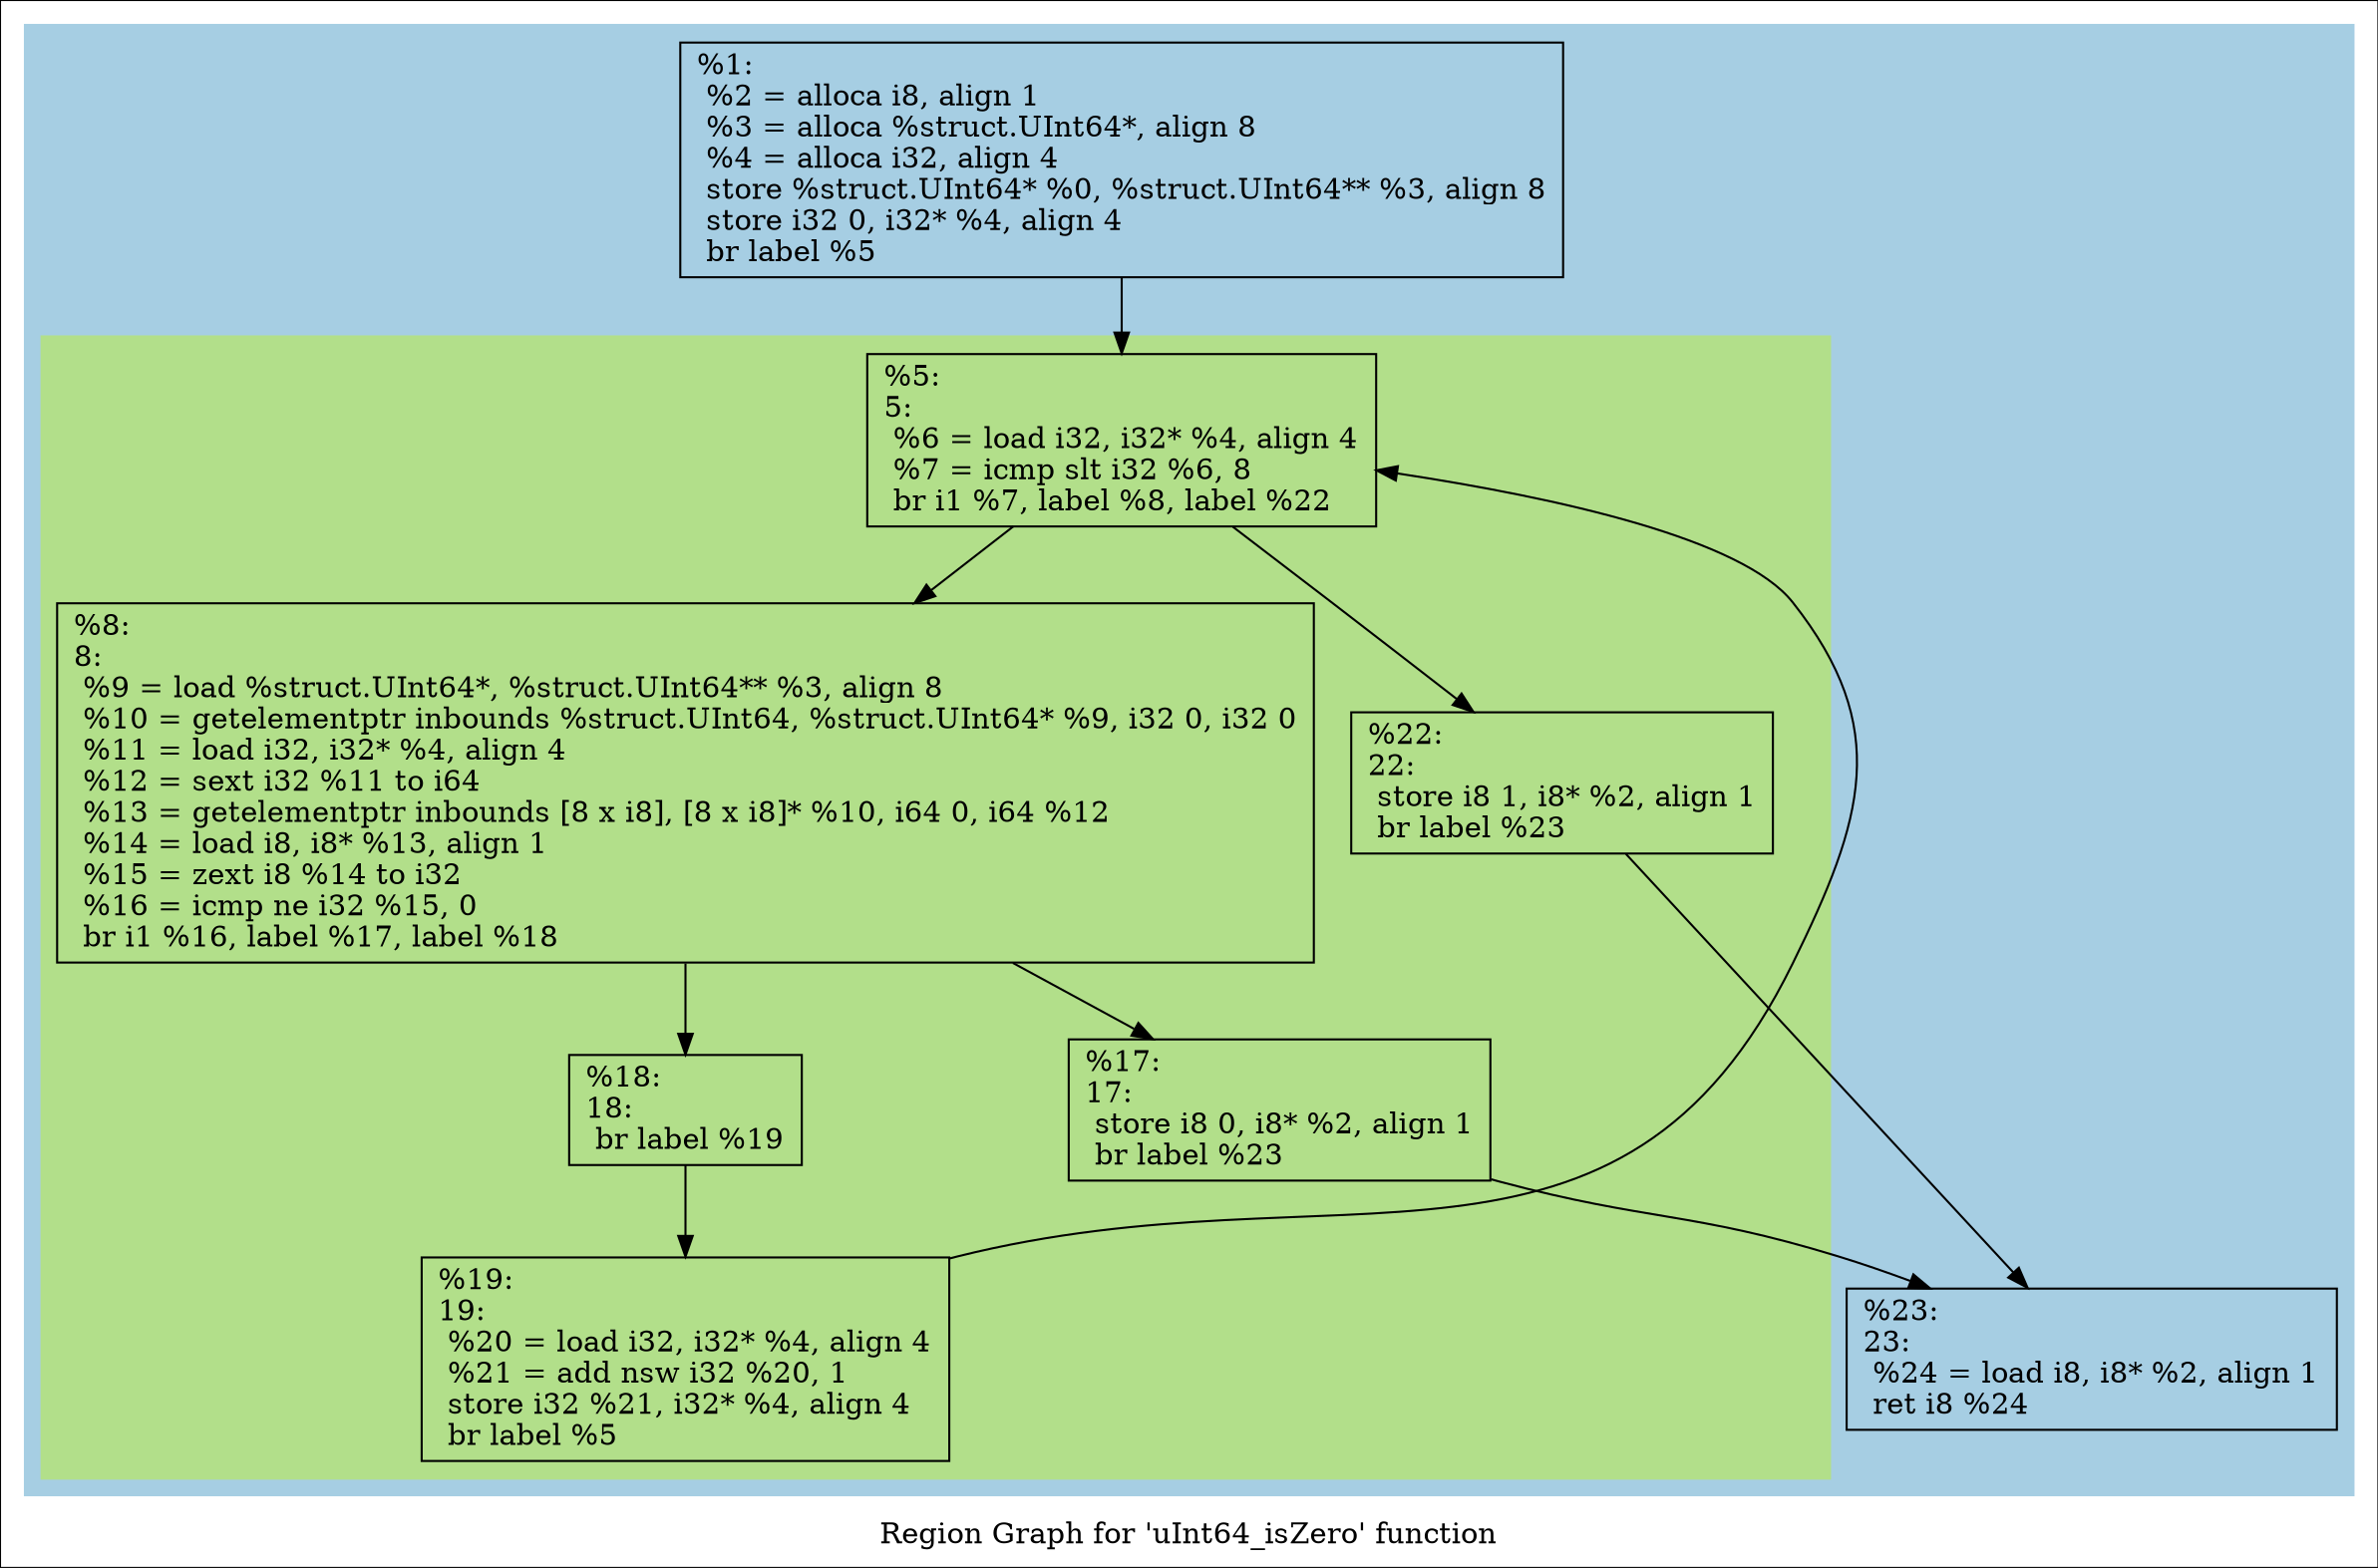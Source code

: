 digraph "Region Graph for 'uInt64_isZero' function" {
	label="Region Graph for 'uInt64_isZero' function";

	Node0x280f610 [shape=record,label="{%1:\l  %2 = alloca i8, align 1\l  %3 = alloca %struct.UInt64*, align 8\l  %4 = alloca i32, align 4\l  store %struct.UInt64* %0, %struct.UInt64** %3, align 8\l  store i32 0, i32* %4, align 4\l  br label %5\l}"];
	Node0x280f610 -> Node0x2b56a10;
	Node0x2b56a10 [shape=record,label="{%5:\l5:                                                \l  %6 = load i32, i32* %4, align 4\l  %7 = icmp slt i32 %6, 8\l  br i1 %7, label %8, label %22\l}"];
	Node0x2b56a10 -> Node0x2b57780;
	Node0x2b56a10 -> Node0x2a82160;
	Node0x2b57780 [shape=record,label="{%8:\l8:                                                \l  %9 = load %struct.UInt64*, %struct.UInt64** %3, align 8\l  %10 = getelementptr inbounds %struct.UInt64, %struct.UInt64* %9, i32 0, i32 0\l  %11 = load i32, i32* %4, align 4\l  %12 = sext i32 %11 to i64\l  %13 = getelementptr inbounds [8 x i8], [8 x i8]* %10, i64 0, i64 %12\l  %14 = load i8, i8* %13, align 1\l  %15 = zext i8 %14 to i32\l  %16 = icmp ne i32 %15, 0\l  br i1 %16, label %17, label %18\l}"];
	Node0x2b57780 -> Node0x29fc360;
	Node0x2b57780 -> Node0x28f97d0;
	Node0x29fc360 [shape=record,label="{%17:\l17:                                               \l  store i8 0, i8* %2, align 1\l  br label %23\l}"];
	Node0x29fc360 -> Node0x2a79e50;
	Node0x2a79e50 [shape=record,label="{%23:\l23:                                               \l  %24 = load i8, i8* %2, align 1\l  ret i8 %24\l}"];
	Node0x28f97d0 [shape=record,label="{%18:\l18:                                               \l  br label %19\l}"];
	Node0x28f97d0 -> Node0x281d6c0;
	Node0x281d6c0 [shape=record,label="{%19:\l19:                                               \l  %20 = load i32, i32* %4, align 4\l  %21 = add nsw i32 %20, 1\l  store i32 %21, i32* %4, align 4\l  br label %5\l}"];
	Node0x281d6c0 -> Node0x2b56a10[constraint=false];
	Node0x2a82160 [shape=record,label="{%22:\l22:                                               \l  store i8 1, i8* %2, align 1\l  br label %23\l}"];
	Node0x2a82160 -> Node0x2a79e50;
	colorscheme = "paired12"
        subgraph cluster_0x2b841c0 {
          label = "";
          style = filled;
          color = 1
          subgraph cluster_0x2b89ce0 {
            label = "";
            style = filled;
            color = 3
            Node0x2b56a10;
            Node0x2b57780;
            Node0x29fc360;
            Node0x28f97d0;
            Node0x281d6c0;
            Node0x2a82160;
          }
          Node0x280f610;
          Node0x2a79e50;
        }
}
